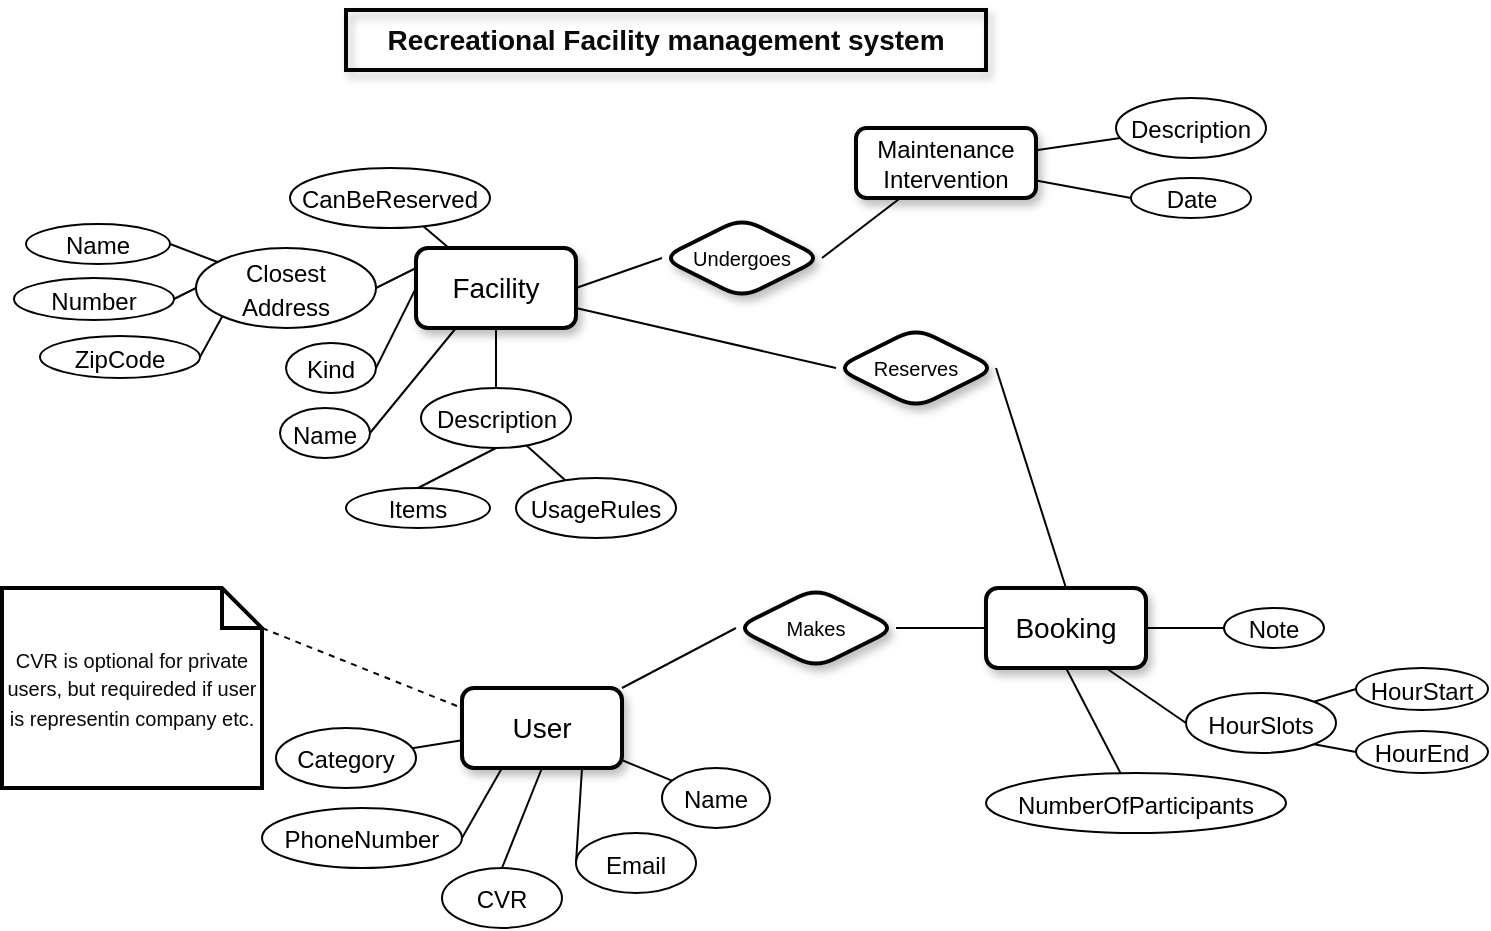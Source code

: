 <mxfile>
    <diagram id="R2lEEEUBdFMjLlhIrx00" name="RecreationalFacilityManagementSystem">
        <mxGraphModel dx="340" dy="296" grid="0" gridSize="10" guides="1" tooltips="1" connect="1" arrows="1" fold="1" page="1" pageScale="1" pageWidth="850" pageHeight="1100" background="#ffffff" math="0" shadow="0" extFonts="Permanent Marker^https://fonts.googleapis.com/css?family=Permanent+Marker">
            <root>
                <mxCell id="0"/>
                <mxCell id="1" parent="0"/>
                <mxCell id="12A3PGkBAE_qX95ZuoiP-11" value="" style="rounded=0;orthogonalLoop=1;jettySize=auto;html=1;fontSize=12;endArrow=none;endFill=0;strokeColor=#030303;" parent="1" source="12A3PGkBAE_qX95ZuoiP-1" target="12A3PGkBAE_qX95ZuoiP-6" edge="1">
                    <mxGeometry relative="1" as="geometry"/>
                </mxCell>
                <mxCell id="12A3PGkBAE_qX95ZuoiP-13" value="" style="edgeStyle=orthogonalEdgeStyle;rounded=0;orthogonalLoop=1;jettySize=auto;html=1;fontSize=12;endArrow=none;endFill=0;strokeColor=#030303;" parent="1" source="12A3PGkBAE_qX95ZuoiP-1" target="12A3PGkBAE_qX95ZuoiP-8" edge="1">
                    <mxGeometry relative="1" as="geometry"/>
                </mxCell>
                <mxCell id="12A3PGkBAE_qX95ZuoiP-1" value="&lt;font style=&quot;font-size: 14px;&quot;&gt;Facility&lt;/font&gt;" style="rounded=1;whiteSpace=wrap;html=1;shadow=1;strokeWidth=2;strokeColor=#030303;" parent="1" vertex="1">
                    <mxGeometry x="244" y="207" width="80" height="40" as="geometry"/>
                </mxCell>
                <mxCell id="12A3PGkBAE_qX95ZuoiP-62" style="edgeStyle=none;rounded=0;orthogonalLoop=1;jettySize=auto;html=1;exitX=1;exitY=0;exitDx=0;exitDy=0;entryX=0;entryY=0.5;entryDx=0;entryDy=0;fontSize=10;endArrow=none;endFill=0;strokeColor=#030303;" parent="1" source="12A3PGkBAE_qX95ZuoiP-2" target="12A3PGkBAE_qX95ZuoiP-61" edge="1">
                    <mxGeometry relative="1" as="geometry"/>
                </mxCell>
                <mxCell id="12A3PGkBAE_qX95ZuoiP-2" value="&lt;font style=&quot;font-size: 14px;&quot;&gt;User&lt;/font&gt;" style="rounded=1;whiteSpace=wrap;html=1;shadow=1;strokeWidth=2;strokeColor=#030303;" parent="1" vertex="1">
                    <mxGeometry x="267" y="427" width="80" height="40" as="geometry"/>
                </mxCell>
                <mxCell id="12A3PGkBAE_qX95ZuoiP-42" style="rounded=0;orthogonalLoop=1;jettySize=auto;html=1;exitX=0.5;exitY=1;exitDx=0;exitDy=0;fontSize=12;endArrow=none;endFill=0;strokeColor=#030303;" parent="1" source="12A3PGkBAE_qX95ZuoiP-3" target="12A3PGkBAE_qX95ZuoiP-40" edge="1">
                    <mxGeometry relative="1" as="geometry"/>
                </mxCell>
                <mxCell id="12A3PGkBAE_qX95ZuoiP-44" style="rounded=0;orthogonalLoop=1;jettySize=auto;html=1;exitX=0.75;exitY=1;exitDx=0;exitDy=0;entryX=0;entryY=0.5;entryDx=0;entryDy=0;fontSize=12;endArrow=none;endFill=0;strokeColor=#030303;" parent="1" source="12A3PGkBAE_qX95ZuoiP-3" target="12A3PGkBAE_qX95ZuoiP-39" edge="1">
                    <mxGeometry relative="1" as="geometry"/>
                </mxCell>
                <mxCell id="12A3PGkBAE_qX95ZuoiP-63" style="edgeStyle=none;rounded=0;orthogonalLoop=1;jettySize=auto;html=1;exitX=0;exitY=0.5;exitDx=0;exitDy=0;entryX=1;entryY=0.5;entryDx=0;entryDy=0;fontSize=10;endArrow=none;endFill=0;strokeColor=#030303;" parent="1" source="12A3PGkBAE_qX95ZuoiP-3" target="12A3PGkBAE_qX95ZuoiP-61" edge="1">
                    <mxGeometry relative="1" as="geometry"/>
                </mxCell>
                <mxCell id="12A3PGkBAE_qX95ZuoiP-3" value="&lt;font style=&quot;font-size: 14px;&quot;&gt;Booking&lt;/font&gt;" style="rounded=1;whiteSpace=wrap;html=1;shadow=1;strokeWidth=2;strokeColor=#030303;" parent="1" vertex="1">
                    <mxGeometry x="529" y="377" width="80" height="40" as="geometry"/>
                </mxCell>
                <mxCell id="12A3PGkBAE_qX95ZuoiP-4" value="&lt;font style=&quot;font-size: 12px;&quot;&gt;Maintenance&lt;br&gt;Intervention&lt;br&gt;&lt;/font&gt;" style="rounded=1;whiteSpace=wrap;html=1;shadow=1;strokeWidth=2;strokeColor=#030303;" parent="1" vertex="1">
                    <mxGeometry x="464" y="147" width="90" height="35" as="geometry"/>
                </mxCell>
                <mxCell id="12A3PGkBAE_qX95ZuoiP-47" style="rounded=0;orthogonalLoop=1;jettySize=auto;html=1;exitX=1;exitY=0.5;exitDx=0;exitDy=0;fontSize=12;endArrow=none;endFill=0;strokeColor=#030303;" parent="1" source="12A3PGkBAE_qX95ZuoiP-5" edge="1">
                    <mxGeometry relative="1" as="geometry">
                        <mxPoint x="244" y="217" as="targetPoint"/>
                    </mxGeometry>
                </mxCell>
                <mxCell id="12A3PGkBAE_qX95ZuoiP-5" value="&lt;font style=&quot;font-size: 12px;&quot;&gt;Closest&lt;br&gt;Address&lt;/font&gt;" style="ellipse;whiteSpace=wrap;html=1;fontSize=14;strokeColor=#030303;" parent="1" vertex="1">
                    <mxGeometry x="134" y="207" width="90" height="40" as="geometry"/>
                </mxCell>
                <mxCell id="12A3PGkBAE_qX95ZuoiP-6" value="&lt;font style=&quot;font-size: 12px;&quot;&gt;CanBeReserved&lt;/font&gt;" style="ellipse;whiteSpace=wrap;html=1;fontSize=14;strokeColor=#030303;" parent="1" vertex="1">
                    <mxGeometry x="181" y="167" width="100" height="30" as="geometry"/>
                </mxCell>
                <mxCell id="12A3PGkBAE_qX95ZuoiP-49" style="rounded=0;orthogonalLoop=1;jettySize=auto;html=1;exitX=1;exitY=0.5;exitDx=0;exitDy=0;entryX=0;entryY=0.5;entryDx=0;entryDy=0;fontSize=12;endArrow=none;endFill=0;strokeColor=#030303;" parent="1" source="12A3PGkBAE_qX95ZuoiP-7" target="12A3PGkBAE_qX95ZuoiP-1" edge="1">
                    <mxGeometry relative="1" as="geometry"/>
                </mxCell>
                <mxCell id="12A3PGkBAE_qX95ZuoiP-7" value="&lt;span style=&quot;font-size: 12px;&quot;&gt;Kind&lt;/span&gt;" style="ellipse;whiteSpace=wrap;html=1;fontSize=14;strokeColor=#030303;" parent="1" vertex="1">
                    <mxGeometry x="179" y="254.5" width="45" height="25" as="geometry"/>
                </mxCell>
                <mxCell id="12A3PGkBAE_qX95ZuoiP-18" value="" style="rounded=0;orthogonalLoop=1;jettySize=auto;html=1;fontSize=12;endArrow=none;endFill=0;strokeColor=#030303;" parent="1" source="12A3PGkBAE_qX95ZuoiP-8" target="12A3PGkBAE_qX95ZuoiP-15" edge="1">
                    <mxGeometry relative="1" as="geometry"/>
                </mxCell>
                <mxCell id="12A3PGkBAE_qX95ZuoiP-8" value="&lt;span style=&quot;font-size: 12px;&quot;&gt;Description&lt;/span&gt;" style="ellipse;whiteSpace=wrap;html=1;fontSize=14;strokeColor=#030303;" parent="1" vertex="1">
                    <mxGeometry x="246.5" y="277" width="75" height="30" as="geometry"/>
                </mxCell>
                <mxCell id="12A3PGkBAE_qX95ZuoiP-17" style="rounded=0;orthogonalLoop=1;jettySize=auto;html=1;exitX=0.5;exitY=0;exitDx=0;exitDy=0;entryX=0.5;entryY=1;entryDx=0;entryDy=0;fontSize=12;endArrow=none;endFill=0;strokeColor=#030303;" parent="1" source="12A3PGkBAE_qX95ZuoiP-14" target="12A3PGkBAE_qX95ZuoiP-8" edge="1">
                    <mxGeometry relative="1" as="geometry"/>
                </mxCell>
                <mxCell id="12A3PGkBAE_qX95ZuoiP-14" value="&lt;span style=&quot;font-size: 12px;&quot;&gt;Items&lt;/span&gt;" style="ellipse;whiteSpace=wrap;html=1;fontSize=14;strokeColor=#030303;" parent="1" vertex="1">
                    <mxGeometry x="209" y="327" width="72" height="20" as="geometry"/>
                </mxCell>
                <mxCell id="12A3PGkBAE_qX95ZuoiP-15" value="&lt;span style=&quot;font-size: 12px;&quot;&gt;UsageRules&lt;/span&gt;" style="ellipse;whiteSpace=wrap;html=1;fontSize=14;strokeColor=#030303;" parent="1" vertex="1">
                    <mxGeometry x="294" y="322" width="80" height="30" as="geometry"/>
                </mxCell>
                <mxCell id="12A3PGkBAE_qX95ZuoiP-25" value="" style="rounded=0;orthogonalLoop=1;jettySize=auto;html=1;fontSize=12;endArrow=none;endFill=0;strokeColor=#030303;" parent="1" source="12A3PGkBAE_qX95ZuoiP-19" target="12A3PGkBAE_qX95ZuoiP-2" edge="1">
                    <mxGeometry relative="1" as="geometry"/>
                </mxCell>
                <mxCell id="12A3PGkBAE_qX95ZuoiP-19" value="&lt;span style=&quot;font-size: 12px;&quot;&gt;Name&lt;/span&gt;" style="ellipse;whiteSpace=wrap;html=1;fontSize=14;strokeColor=#030303;" parent="1" vertex="1">
                    <mxGeometry x="367" y="467" width="54" height="30" as="geometry"/>
                </mxCell>
                <mxCell id="12A3PGkBAE_qX95ZuoiP-29" style="rounded=0;orthogonalLoop=1;jettySize=auto;html=1;exitX=1;exitY=0.5;exitDx=0;exitDy=0;entryX=0.25;entryY=1;entryDx=0;entryDy=0;fontSize=12;endArrow=none;endFill=0;strokeColor=#030303;" parent="1" source="12A3PGkBAE_qX95ZuoiP-20" target="12A3PGkBAE_qX95ZuoiP-2" edge="1">
                    <mxGeometry relative="1" as="geometry"/>
                </mxCell>
                <mxCell id="12A3PGkBAE_qX95ZuoiP-20" value="&lt;span style=&quot;font-size: 12px;&quot;&gt;PhoneNumber&lt;br&gt;&lt;/span&gt;" style="ellipse;whiteSpace=wrap;html=1;fontSize=14;strokeColor=#030303;" parent="1" vertex="1">
                    <mxGeometry x="167" y="487" width="100" height="30" as="geometry"/>
                </mxCell>
                <mxCell id="12A3PGkBAE_qX95ZuoiP-31" style="rounded=0;orthogonalLoop=1;jettySize=auto;html=1;exitX=0;exitY=0.5;exitDx=0;exitDy=0;entryX=0.75;entryY=1;entryDx=0;entryDy=0;fontSize=12;endArrow=none;endFill=0;strokeColor=#030303;" parent="1" source="12A3PGkBAE_qX95ZuoiP-21" target="12A3PGkBAE_qX95ZuoiP-2" edge="1">
                    <mxGeometry relative="1" as="geometry"/>
                </mxCell>
                <mxCell id="12A3PGkBAE_qX95ZuoiP-21" value="&lt;span style=&quot;font-size: 12px;&quot;&gt;Email&lt;br&gt;&lt;/span&gt;" style="ellipse;whiteSpace=wrap;html=1;fontSize=14;strokeColor=#030303;" parent="1" vertex="1">
                    <mxGeometry x="324" y="499.5" width="60" height="30" as="geometry"/>
                </mxCell>
                <mxCell id="12A3PGkBAE_qX95ZuoiP-32" style="rounded=0;orthogonalLoop=1;jettySize=auto;html=1;exitX=0.5;exitY=0;exitDx=0;exitDy=0;entryX=0.5;entryY=1;entryDx=0;entryDy=0;fontSize=12;endArrow=none;endFill=0;strokeColor=#030303;" parent="1" source="12A3PGkBAE_qX95ZuoiP-22" target="12A3PGkBAE_qX95ZuoiP-2" edge="1">
                    <mxGeometry relative="1" as="geometry"/>
                </mxCell>
                <mxCell id="12A3PGkBAE_qX95ZuoiP-22" value="&lt;span style=&quot;font-size: 12px;&quot;&gt;CVR&lt;br&gt;&lt;/span&gt;" style="ellipse;whiteSpace=wrap;html=1;fontSize=14;strokeColor=#030303;" parent="1" vertex="1">
                    <mxGeometry x="257" y="517" width="60" height="30" as="geometry"/>
                </mxCell>
                <mxCell id="12A3PGkBAE_qX95ZuoiP-24" value="" style="rounded=0;orthogonalLoop=1;jettySize=auto;html=1;fontSize=12;endArrow=none;endFill=0;strokeColor=#030303;" parent="1" source="12A3PGkBAE_qX95ZuoiP-23" target="12A3PGkBAE_qX95ZuoiP-2" edge="1">
                    <mxGeometry relative="1" as="geometry"/>
                </mxCell>
                <mxCell id="12A3PGkBAE_qX95ZuoiP-23" value="&lt;span style=&quot;font-size: 12px;&quot;&gt;Category&lt;br&gt;&lt;/span&gt;" style="ellipse;whiteSpace=wrap;html=1;fontSize=14;strokeColor=#030303;" parent="1" vertex="1">
                    <mxGeometry x="174" y="447" width="70" height="30" as="geometry"/>
                </mxCell>
                <mxCell id="12A3PGkBAE_qX95ZuoiP-38" style="rounded=0;orthogonalLoop=1;jettySize=auto;html=1;exitX=0;exitY=0.5;exitDx=0;exitDy=0;entryX=1;entryY=0.75;entryDx=0;entryDy=0;fontSize=12;endArrow=none;endFill=0;strokeColor=#030303;" parent="1" source="12A3PGkBAE_qX95ZuoiP-33" target="12A3PGkBAE_qX95ZuoiP-4" edge="1">
                    <mxGeometry relative="1" as="geometry"/>
                </mxCell>
                <mxCell id="12A3PGkBAE_qX95ZuoiP-33" value="&lt;span style=&quot;font-size: 12px;&quot;&gt;Date&lt;br&gt;&lt;/span&gt;" style="ellipse;whiteSpace=wrap;html=1;fontSize=14;strokeColor=#030303;" parent="1" vertex="1">
                    <mxGeometry x="601.5" y="172" width="60" height="20" as="geometry"/>
                </mxCell>
                <mxCell id="12A3PGkBAE_qX95ZuoiP-36" value="" style="rounded=0;orthogonalLoop=1;jettySize=auto;html=1;fontSize=12;endArrow=none;endFill=0;strokeColor=#030303;" parent="1" source="12A3PGkBAE_qX95ZuoiP-35" target="12A3PGkBAE_qX95ZuoiP-4" edge="1">
                    <mxGeometry relative="1" as="geometry"/>
                </mxCell>
                <mxCell id="12A3PGkBAE_qX95ZuoiP-35" value="&lt;span style=&quot;font-size: 12px;&quot;&gt;Description&lt;/span&gt;" style="ellipse;whiteSpace=wrap;html=1;fontSize=14;strokeColor=#030303;" parent="1" vertex="1">
                    <mxGeometry x="594" y="132" width="75" height="30" as="geometry"/>
                </mxCell>
                <mxCell id="12A3PGkBAE_qX95ZuoiP-39" value="&lt;span style=&quot;font-size: 12px;&quot;&gt;HourSlots&lt;/span&gt;" style="ellipse;whiteSpace=wrap;html=1;fontSize=14;strokeColor=#030303;" parent="1" vertex="1">
                    <mxGeometry x="629" y="429.5" width="75" height="30" as="geometry"/>
                </mxCell>
                <mxCell id="12A3PGkBAE_qX95ZuoiP-40" value="&lt;span style=&quot;font-size: 12px;&quot;&gt;NumberOfParticipants&lt;/span&gt;" style="ellipse;whiteSpace=wrap;html=1;fontSize=14;strokeColor=#030303;" parent="1" vertex="1">
                    <mxGeometry x="529" y="469.5" width="150" height="30" as="geometry"/>
                </mxCell>
                <mxCell id="12A3PGkBAE_qX95ZuoiP-45" value="" style="rounded=0;orthogonalLoop=1;jettySize=auto;html=1;fontSize=12;endArrow=none;endFill=0;strokeColor=#030303;" parent="1" source="12A3PGkBAE_qX95ZuoiP-41" target="12A3PGkBAE_qX95ZuoiP-3" edge="1">
                    <mxGeometry relative="1" as="geometry"/>
                </mxCell>
                <mxCell id="12A3PGkBAE_qX95ZuoiP-41" value="&lt;span style=&quot;font-size: 12px;&quot;&gt;Note&lt;/span&gt;" style="ellipse;whiteSpace=wrap;html=1;fontSize=14;strokeColor=#030303;" parent="1" vertex="1">
                    <mxGeometry x="648" y="387" width="50" height="20" as="geometry"/>
                </mxCell>
                <mxCell id="12A3PGkBAE_qX95ZuoiP-57" value="&lt;b&gt;&lt;font style=&quot;font-size: 14px;&quot;&gt;Recreational Facility management system&lt;/font&gt;&lt;/b&gt;" style="text;html=1;strokeColor=#030303;fillColor=none;align=center;verticalAlign=middle;whiteSpace=wrap;rounded=0;shadow=1;strokeWidth=2;fontSize=12;fontColor=#0A0A0A;" parent="1" vertex="1">
                    <mxGeometry x="209" y="88" width="320" height="30" as="geometry"/>
                </mxCell>
                <mxCell id="12A3PGkBAE_qX95ZuoiP-59" style="edgeStyle=none;rounded=0;orthogonalLoop=1;jettySize=auto;html=1;exitX=0;exitY=0.5;exitDx=0;exitDy=0;entryX=1;entryY=0.5;entryDx=0;entryDy=0;fontSize=14;endArrow=none;endFill=0;strokeColor=#030303;" parent="1" source="12A3PGkBAE_qX95ZuoiP-58" target="12A3PGkBAE_qX95ZuoiP-1" edge="1">
                    <mxGeometry relative="1" as="geometry"/>
                </mxCell>
                <mxCell id="12A3PGkBAE_qX95ZuoiP-60" style="edgeStyle=none;rounded=0;orthogonalLoop=1;jettySize=auto;html=1;exitX=1;exitY=0.5;exitDx=0;exitDy=0;fontSize=14;endArrow=none;endFill=0;strokeColor=#030303;" parent="1" source="12A3PGkBAE_qX95ZuoiP-58" target="12A3PGkBAE_qX95ZuoiP-4" edge="1">
                    <mxGeometry relative="1" as="geometry"/>
                </mxCell>
                <mxCell id="12A3PGkBAE_qX95ZuoiP-58" value="&lt;font style=&quot;font-size: 10px;&quot;&gt;Undergoes&lt;/font&gt;" style="shape=rhombus;perimeter=rhombusPerimeter;whiteSpace=wrap;html=1;align=center;rounded=1;shadow=1;strokeWidth=2;fontSize=12;strokeColor=#030303;" parent="1" vertex="1">
                    <mxGeometry x="367" y="192" width="80" height="40" as="geometry"/>
                </mxCell>
                <mxCell id="12A3PGkBAE_qX95ZuoiP-61" value="Makes" style="shape=rhombus;perimeter=rhombusPerimeter;whiteSpace=wrap;html=1;align=center;rounded=1;shadow=1;strokeWidth=2;fontSize=10;strokeColor=#030303;" parent="1" vertex="1">
                    <mxGeometry x="404" y="377" width="80" height="40" as="geometry"/>
                </mxCell>
                <mxCell id="2" value="Reserves" style="shape=rhombus;perimeter=rhombusPerimeter;whiteSpace=wrap;html=1;align=center;rounded=1;shadow=1;strokeWidth=2;fontSize=10;strokeColor=#030303;" parent="1" vertex="1">
                    <mxGeometry x="454" y="247" width="80" height="40" as="geometry"/>
                </mxCell>
                <mxCell id="4" style="edgeStyle=none;rounded=0;orthogonalLoop=1;jettySize=auto;html=1;exitX=0.5;exitY=0;exitDx=0;exitDy=0;fontSize=10;endArrow=none;endFill=0;entryX=1;entryY=0.5;entryDx=0;entryDy=0;strokeColor=#030303;" parent="1" source="12A3PGkBAE_qX95ZuoiP-3" target="2" edge="1">
                    <mxGeometry relative="1" as="geometry">
                        <mxPoint x="539" y="407" as="sourcePoint"/>
                        <mxPoint x="604" y="277" as="targetPoint"/>
                    </mxGeometry>
                </mxCell>
                <mxCell id="5" style="edgeStyle=none;rounded=0;orthogonalLoop=1;jettySize=auto;html=1;exitX=0;exitY=0.5;exitDx=0;exitDy=0;fontSize=10;endArrow=none;endFill=0;entryX=1;entryY=0.75;entryDx=0;entryDy=0;strokeColor=#030303;" parent="1" source="2" target="12A3PGkBAE_qX95ZuoiP-1" edge="1">
                    <mxGeometry relative="1" as="geometry">
                        <mxPoint x="446.5" y="347" as="sourcePoint"/>
                        <mxPoint x="441.5" y="247" as="targetPoint"/>
                    </mxGeometry>
                </mxCell>
                <mxCell id="7" value="&lt;font style=&quot;font-size: 10px&quot;&gt;CVR is optional for private users, but requireded if user is representin company etc.&lt;/font&gt;" style="shape=note;size=20;whiteSpace=wrap;html=1;fontColor=#0A0A0A;strokeColor=#030303;strokeWidth=2;fillColor=#FFFFFF;" parent="1" vertex="1">
                    <mxGeometry x="37" y="377" width="130" height="100" as="geometry"/>
                </mxCell>
                <mxCell id="8" value="&lt;span style=&quot;font-size: 12px&quot;&gt;Name&lt;/span&gt;" style="ellipse;whiteSpace=wrap;html=1;fontSize=14;strokeColor=#030303;" parent="1" vertex="1">
                    <mxGeometry x="49" y="195" width="72" height="20" as="geometry"/>
                </mxCell>
                <mxCell id="9" value="&lt;span style=&quot;font-size: 12px&quot;&gt;Number&lt;/span&gt;" style="ellipse;whiteSpace=wrap;html=1;fontSize=14;strokeColor=#030303;" parent="1" vertex="1">
                    <mxGeometry x="43" y="222" width="80" height="21" as="geometry"/>
                </mxCell>
                <mxCell id="10" value="&lt;span style=&quot;font-size: 12px&quot;&gt;ZipCode&lt;/span&gt;" style="ellipse;whiteSpace=wrap;html=1;fontSize=14;strokeColor=#030303;" parent="1" vertex="1">
                    <mxGeometry x="56" y="251" width="80" height="21" as="geometry"/>
                </mxCell>
                <mxCell id="11" style="rounded=0;orthogonalLoop=1;jettySize=auto;html=1;exitX=1;exitY=0.5;exitDx=0;exitDy=0;entryX=0;entryY=1;entryDx=0;entryDy=0;fontSize=12;endArrow=none;endFill=0;strokeColor=#030303;" parent="1" source="10" target="12A3PGkBAE_qX95ZuoiP-5" edge="1">
                    <mxGeometry relative="1" as="geometry">
                        <mxPoint x="108" y="311" as="sourcePoint"/>
                        <mxPoint x="147" y="291" as="targetPoint"/>
                    </mxGeometry>
                </mxCell>
                <mxCell id="12" style="rounded=0;orthogonalLoop=1;jettySize=auto;html=1;exitX=1;exitY=0.5;exitDx=0;exitDy=0;entryX=0;entryY=0.5;entryDx=0;entryDy=0;fontSize=12;endArrow=none;endFill=0;strokeColor=#030303;" parent="1" source="9" target="12A3PGkBAE_qX95ZuoiP-5" edge="1">
                    <mxGeometry relative="1" as="geometry">
                        <mxPoint x="146.0" y="271.5" as="sourcePoint"/>
                        <mxPoint x="157.223" y="251.161" as="targetPoint"/>
                    </mxGeometry>
                </mxCell>
                <mxCell id="13" style="rounded=0;orthogonalLoop=1;jettySize=auto;html=1;entryX=1;entryY=0.5;entryDx=0;entryDy=0;fontSize=12;endArrow=none;endFill=0;strokeColor=#030303;" parent="1" source="12A3PGkBAE_qX95ZuoiP-5" target="8" edge="1">
                    <mxGeometry relative="1" as="geometry">
                        <mxPoint x="133.0" y="242.5" as="sourcePoint"/>
                        <mxPoint x="144" y="237.0" as="targetPoint"/>
                    </mxGeometry>
                </mxCell>
                <mxCell id="14" value="&lt;span style=&quot;font-size: 12px&quot;&gt;HourStart&lt;/span&gt;" style="ellipse;whiteSpace=wrap;html=1;fontSize=14;strokeColor=#030303;" parent="1" vertex="1">
                    <mxGeometry x="714" y="417" width="66" height="21" as="geometry"/>
                </mxCell>
                <mxCell id="15" value="&lt;span style=&quot;font-size: 12px&quot;&gt;HourEnd&lt;/span&gt;" style="ellipse;whiteSpace=wrap;html=1;fontSize=14;strokeColor=#030303;" parent="1" vertex="1">
                    <mxGeometry x="714" y="448.5" width="66" height="21" as="geometry"/>
                </mxCell>
                <mxCell id="16" value="" style="rounded=0;orthogonalLoop=1;jettySize=auto;html=1;fontSize=12;endArrow=none;endFill=0;strokeColor=#030303;entryX=1;entryY=0;entryDx=0;entryDy=0;exitX=0;exitY=0.5;exitDx=0;exitDy=0;" parent="1" source="14" target="12A3PGkBAE_qX95ZuoiP-39" edge="1">
                    <mxGeometry relative="1" as="geometry">
                        <mxPoint x="658" y="407" as="sourcePoint"/>
                        <mxPoint x="619" y="407" as="targetPoint"/>
                    </mxGeometry>
                </mxCell>
                <mxCell id="17" value="" style="rounded=0;orthogonalLoop=1;jettySize=auto;html=1;fontSize=12;endArrow=none;endFill=0;strokeColor=#030303;entryX=1;entryY=1;entryDx=0;entryDy=0;exitX=0;exitY=0.5;exitDx=0;exitDy=0;" parent="1" source="15" target="12A3PGkBAE_qX95ZuoiP-39" edge="1">
                    <mxGeometry relative="1" as="geometry">
                        <mxPoint x="724.0" y="437.5" as="sourcePoint"/>
                        <mxPoint x="703.017" y="443.893" as="targetPoint"/>
                    </mxGeometry>
                </mxCell>
                <mxCell id="18" style="edgeStyle=none;rounded=0;orthogonalLoop=1;jettySize=auto;html=1;exitX=0;exitY=0;exitDx=130;exitDy=20;entryX=0;entryY=0.25;entryDx=0;entryDy=0;fontSize=10;endArrow=none;endFill=0;strokeColor=#030303;exitPerimeter=0;dashed=1;" parent="1" source="7" target="12A3PGkBAE_qX95ZuoiP-2" edge="1">
                    <mxGeometry relative="1" as="geometry">
                        <mxPoint x="357" y="437.0" as="sourcePoint"/>
                        <mxPoint x="414" y="407" as="targetPoint"/>
                    </mxGeometry>
                </mxCell>
                <mxCell id="20" value="&lt;span style=&quot;font-size: 12px&quot;&gt;Name&lt;/span&gt;" style="ellipse;whiteSpace=wrap;html=1;fontSize=14;strokeColor=#030303;" vertex="1" parent="1">
                    <mxGeometry x="176" y="287" width="45" height="25" as="geometry"/>
                </mxCell>
                <mxCell id="22" style="rounded=0;orthogonalLoop=1;jettySize=auto;html=1;exitX=1;exitY=0.5;exitDx=0;exitDy=0;entryX=0.25;entryY=1;entryDx=0;entryDy=0;fontSize=12;endArrow=none;endFill=0;strokeColor=#030303;" edge="1" parent="1" source="20" target="12A3PGkBAE_qX95ZuoiP-1">
                    <mxGeometry relative="1" as="geometry">
                        <mxPoint x="231.0" y="294.5" as="sourcePoint"/>
                        <mxPoint x="251" y="254.5" as="targetPoint"/>
                    </mxGeometry>
                </mxCell>
            </root>
        </mxGraphModel>
    </diagram>
</mxfile>